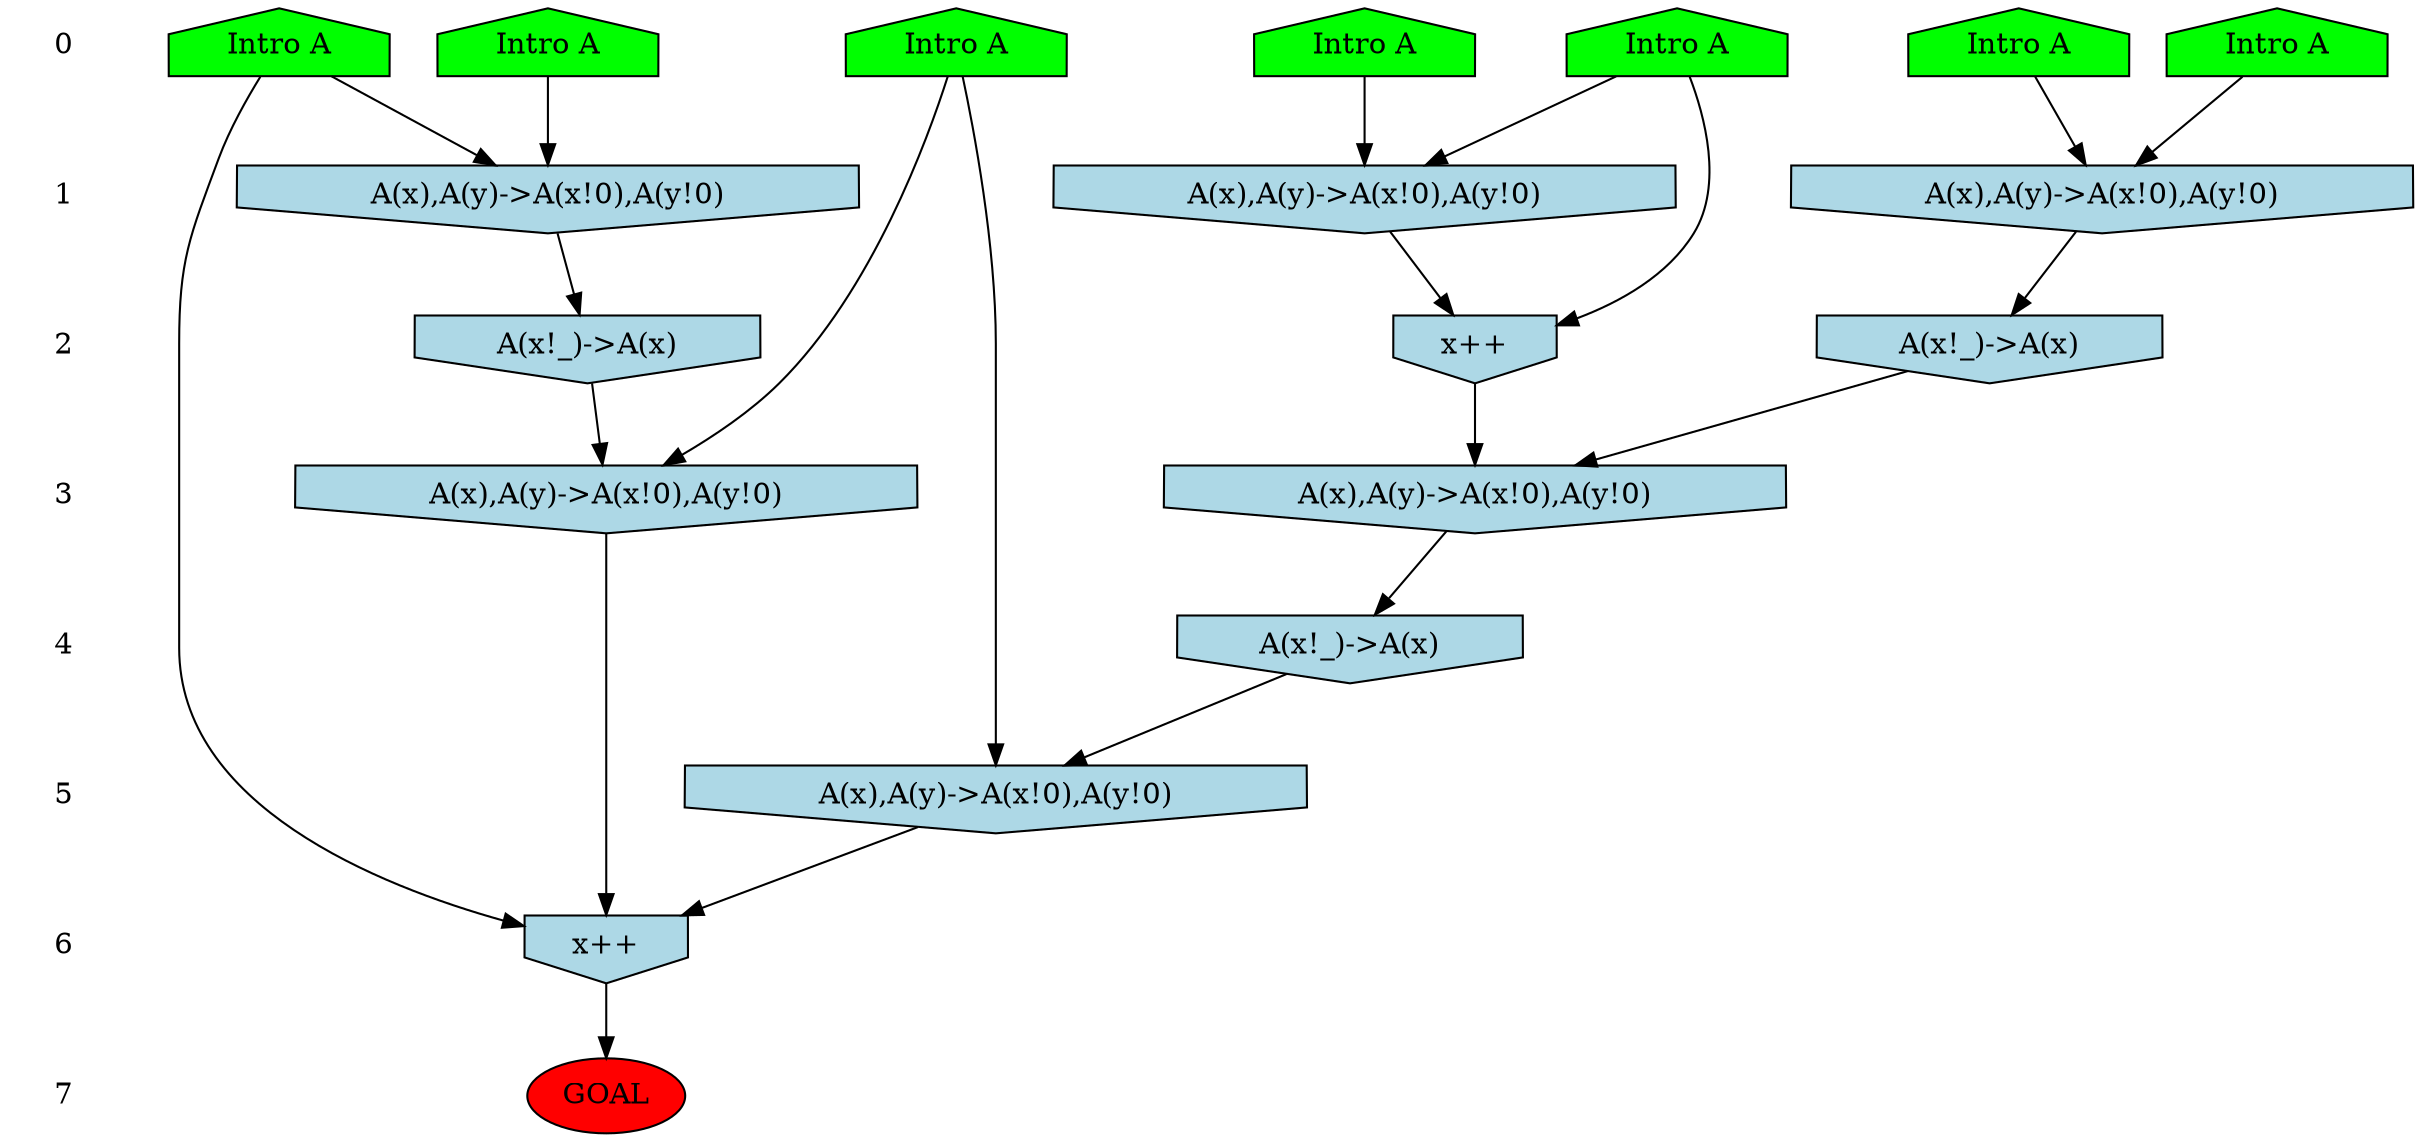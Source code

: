 /* Compression of 1 causal flows obtained in average at 1.413525E+00 t.u */
/* Compressed causal flows were: [341] */
digraph G{
 ranksep=.5 ; 
{ rank = same ; "0" [shape=plaintext] ; node_1 [label ="Intro A", shape=house, style=filled, fillcolor=green] ;
node_2 [label ="Intro A", shape=house, style=filled, fillcolor=green] ;
node_3 [label ="Intro A", shape=house, style=filled, fillcolor=green] ;
node_4 [label ="Intro A", shape=house, style=filled, fillcolor=green] ;
node_5 [label ="Intro A", shape=house, style=filled, fillcolor=green] ;
node_6 [label ="Intro A", shape=house, style=filled, fillcolor=green] ;
node_7 [label ="Intro A", shape=house, style=filled, fillcolor=green] ;
}
{ rank = same ; "1" [shape=plaintext] ; node_8 [label="A(x),A(y)->A(x!0),A(y!0)", shape=invhouse, style=filled, fillcolor = lightblue] ;
node_9 [label="A(x),A(y)->A(x!0),A(y!0)", shape=invhouse, style=filled, fillcolor = lightblue] ;
node_12 [label="A(x),A(y)->A(x!0),A(y!0)", shape=invhouse, style=filled, fillcolor = lightblue] ;
}
{ rank = same ; "2" [shape=plaintext] ; node_10 [label="x++", shape=invhouse, style=filled, fillcolor = lightblue] ;
node_11 [label="A(x!_)->A(x)", shape=invhouse, style=filled, fillcolor = lightblue] ;
node_13 [label="A(x!_)->A(x)", shape=invhouse, style=filled, fillcolor = lightblue] ;
}
{ rank = same ; "3" [shape=plaintext] ; node_14 [label="A(x),A(y)->A(x!0),A(y!0)", shape=invhouse, style=filled, fillcolor = lightblue] ;
node_15 [label="A(x),A(y)->A(x!0),A(y!0)", shape=invhouse, style=filled, fillcolor = lightblue] ;
}
{ rank = same ; "4" [shape=plaintext] ; node_16 [label="A(x!_)->A(x)", shape=invhouse, style=filled, fillcolor = lightblue] ;
}
{ rank = same ; "5" [shape=plaintext] ; node_17 [label="A(x),A(y)->A(x!0),A(y!0)", shape=invhouse, style=filled, fillcolor = lightblue] ;
}
{ rank = same ; "6" [shape=plaintext] ; node_18 [label="x++", shape=invhouse, style=filled, fillcolor = lightblue] ;
}
{ rank = same ; "7" [shape=plaintext] ; node_19 [label ="GOAL", style=filled, fillcolor=red] ;
}
"0" -> "1" [style="invis"]; 
"1" -> "2" [style="invis"]; 
"2" -> "3" [style="invis"]; 
"3" -> "4" [style="invis"]; 
"4" -> "5" [style="invis"]; 
"5" -> "6" [style="invis"]; 
"6" -> "7" [style="invis"]; 
node_4 -> node_8
node_7 -> node_8
node_1 -> node_9
node_5 -> node_9
node_1 -> node_10
node_9 -> node_10
node_8 -> node_11
node_2 -> node_12
node_3 -> node_12
node_12 -> node_13
node_6 -> node_14
node_11 -> node_14
node_10 -> node_15
node_13 -> node_15
node_15 -> node_16
node_6 -> node_17
node_16 -> node_17
node_4 -> node_18
node_14 -> node_18
node_17 -> node_18
node_18 -> node_19
}
/*
 Dot generation time: 0.000000
*/